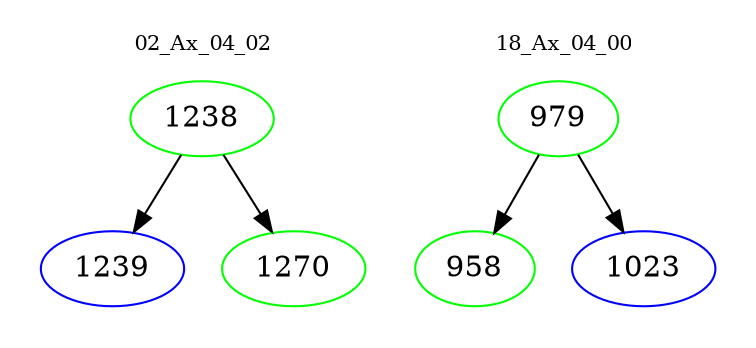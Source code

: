 digraph{
subgraph cluster_0 {
color = white
label = "02_Ax_04_02";
fontsize=10;
T0_1238 [label="1238", color="green"]
T0_1238 -> T0_1239 [color="black"]
T0_1239 [label="1239", color="blue"]
T0_1238 -> T0_1270 [color="black"]
T0_1270 [label="1270", color="green"]
}
subgraph cluster_1 {
color = white
label = "18_Ax_04_00";
fontsize=10;
T1_979 [label="979", color="green"]
T1_979 -> T1_958 [color="black"]
T1_958 [label="958", color="green"]
T1_979 -> T1_1023 [color="black"]
T1_1023 [label="1023", color="blue"]
}
}
